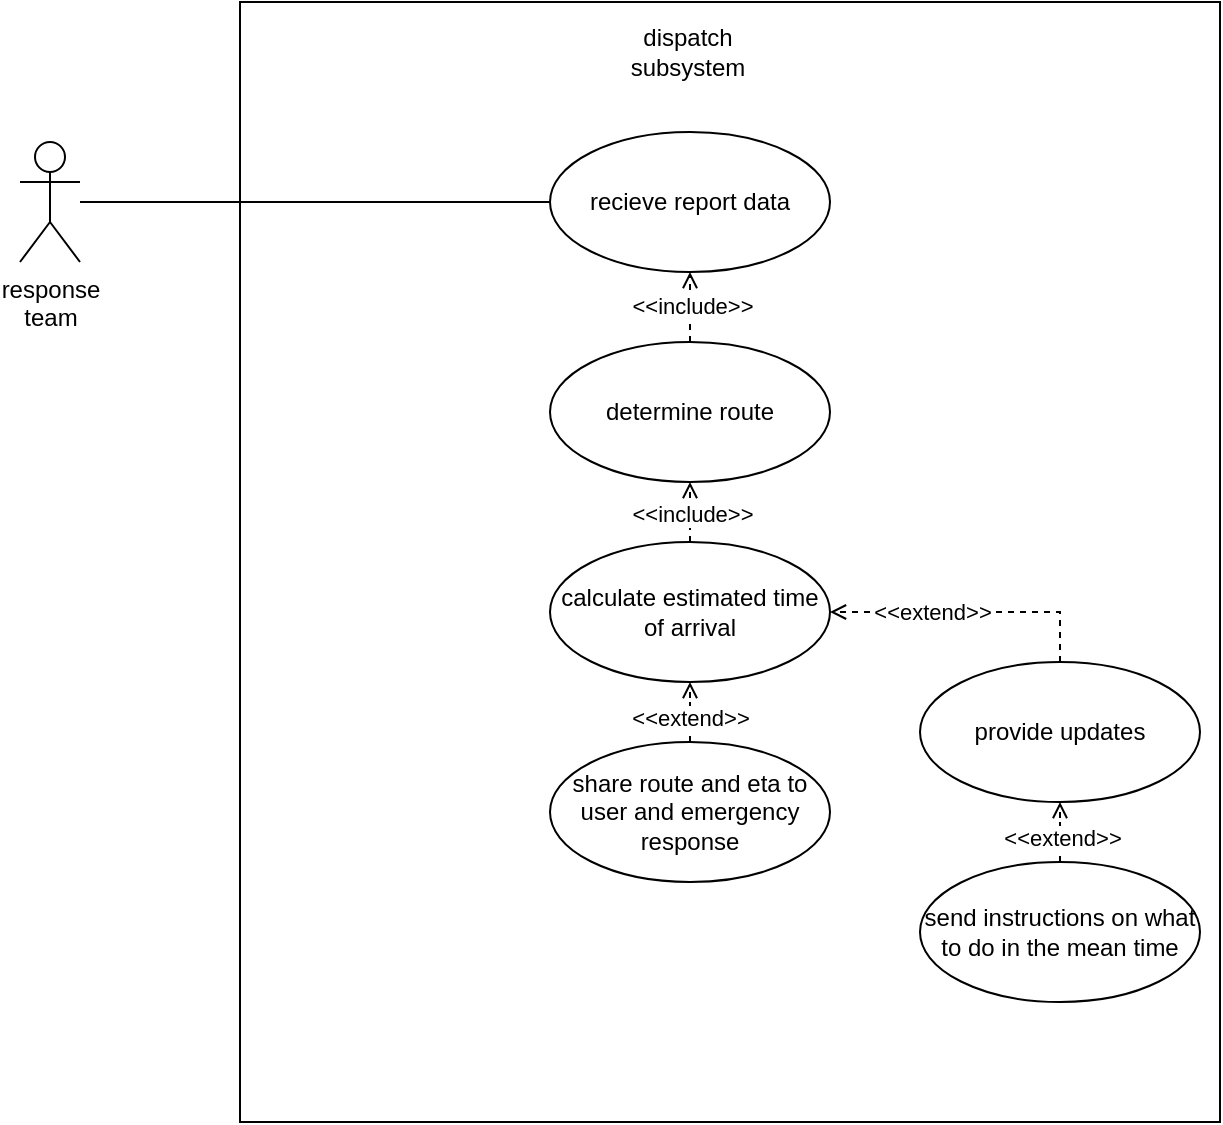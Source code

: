 <mxfile version="26.1.1">
  <diagram name="Page-1" id="GBmrLc-1x3tqJlqyjX2T">
    <mxGraphModel dx="1050" dy="558" grid="1" gridSize="10" guides="1" tooltips="1" connect="1" arrows="1" fold="1" page="1" pageScale="1" pageWidth="827" pageHeight="1169" math="0" shadow="0">
      <root>
        <mxCell id="0" />
        <mxCell id="1" parent="0" />
        <mxCell id="8ULpbYVx25zUqjwGH4Wz-1" value="" style="rounded=0;whiteSpace=wrap;html=1;" parent="1" vertex="1">
          <mxGeometry x="190" y="40" width="490" height="560" as="geometry" />
        </mxCell>
        <mxCell id="8ULpbYVx25zUqjwGH4Wz-2" value="&lt;div&gt;dispatch subsystem&lt;/div&gt;" style="text;html=1;align=center;verticalAlign=middle;whiteSpace=wrap;rounded=0;" parent="1" vertex="1">
          <mxGeometry x="384" y="50" width="60" height="30" as="geometry" />
        </mxCell>
        <mxCell id="8ULpbYVx25zUqjwGH4Wz-5" style="edgeStyle=orthogonalEdgeStyle;rounded=0;orthogonalLoop=1;jettySize=auto;html=1;entryX=0;entryY=0.5;entryDx=0;entryDy=0;endArrow=none;startFill=0;" parent="1" source="8ULpbYVx25zUqjwGH4Wz-3" target="8ULpbYVx25zUqjwGH4Wz-4" edge="1">
          <mxGeometry relative="1" as="geometry" />
        </mxCell>
        <mxCell id="8ULpbYVx25zUqjwGH4Wz-3" value="&lt;div&gt;response&lt;/div&gt;&lt;div&gt;team&lt;/div&gt;" style="shape=umlActor;verticalLabelPosition=bottom;verticalAlign=top;html=1;outlineConnect=0;" parent="1" vertex="1">
          <mxGeometry x="80" y="110" width="30" height="60" as="geometry" />
        </mxCell>
        <mxCell id="8ULpbYVx25zUqjwGH4Wz-4" value="recieve report data" style="ellipse;whiteSpace=wrap;html=1;" parent="1" vertex="1">
          <mxGeometry x="345" y="105" width="140" height="70" as="geometry" />
        </mxCell>
        <mxCell id="8ULpbYVx25zUqjwGH4Wz-7" value="" style="edgeStyle=orthogonalEdgeStyle;rounded=0;orthogonalLoop=1;jettySize=auto;html=1;endArrow=open;endFill=0;dashed=1;" parent="1" source="8ULpbYVx25zUqjwGH4Wz-6" target="8ULpbYVx25zUqjwGH4Wz-4" edge="1">
          <mxGeometry relative="1" as="geometry" />
        </mxCell>
        <mxCell id="8ULpbYVx25zUqjwGH4Wz-8" value="&amp;lt;&amp;lt;include&amp;gt;&amp;gt;" style="edgeLabel;html=1;align=center;verticalAlign=middle;resizable=0;points=[];" parent="8ULpbYVx25zUqjwGH4Wz-7" vertex="1" connectable="0">
          <mxGeometry x="0.244" y="-1" relative="1" as="geometry">
            <mxPoint as="offset" />
          </mxGeometry>
        </mxCell>
        <mxCell id="8ULpbYVx25zUqjwGH4Wz-6" value="determine route" style="ellipse;whiteSpace=wrap;html=1;" parent="1" vertex="1">
          <mxGeometry x="345" y="210" width="140" height="70" as="geometry" />
        </mxCell>
        <mxCell id="8ULpbYVx25zUqjwGH4Wz-10" value="" style="edgeStyle=orthogonalEdgeStyle;rounded=0;orthogonalLoop=1;jettySize=auto;html=1;endArrow=open;endFill=0;dashed=1;" parent="1" source="8ULpbYVx25zUqjwGH4Wz-9" target="8ULpbYVx25zUqjwGH4Wz-6" edge="1">
          <mxGeometry relative="1" as="geometry" />
        </mxCell>
        <mxCell id="8ULpbYVx25zUqjwGH4Wz-15" value="&amp;lt;&amp;lt;include&amp;gt;&amp;gt;" style="edgeLabel;html=1;align=center;verticalAlign=middle;resizable=0;points=[];" parent="8ULpbYVx25zUqjwGH4Wz-10" vertex="1" connectable="0">
          <mxGeometry x="0.36" y="-1" relative="1" as="geometry">
            <mxPoint as="offset" />
          </mxGeometry>
        </mxCell>
        <mxCell id="8ULpbYVx25zUqjwGH4Wz-9" value="calculate estimated time of arrival" style="ellipse;whiteSpace=wrap;html=1;" parent="1" vertex="1">
          <mxGeometry x="345" y="310" width="140" height="70" as="geometry" />
        </mxCell>
        <mxCell id="8ULpbYVx25zUqjwGH4Wz-12" value="" style="edgeStyle=orthogonalEdgeStyle;rounded=0;orthogonalLoop=1;jettySize=auto;html=1;endArrow=open;endFill=0;dashed=1;" parent="1" source="8ULpbYVx25zUqjwGH4Wz-11" target="8ULpbYVx25zUqjwGH4Wz-9" edge="1">
          <mxGeometry relative="1" as="geometry" />
        </mxCell>
        <mxCell id="8ULpbYVx25zUqjwGH4Wz-16" value="&amp;lt;&amp;lt;extend&amp;gt;&amp;gt;" style="edgeLabel;html=1;align=center;verticalAlign=middle;resizable=0;points=[];" parent="8ULpbYVx25zUqjwGH4Wz-12" vertex="1" connectable="0">
          <mxGeometry x="0.28" relative="1" as="geometry">
            <mxPoint as="offset" />
          </mxGeometry>
        </mxCell>
        <mxCell id="8ULpbYVx25zUqjwGH4Wz-11" value="share route and eta to user and emergency response" style="ellipse;whiteSpace=wrap;html=1;" parent="1" vertex="1">
          <mxGeometry x="345" y="410" width="140" height="70" as="geometry" />
        </mxCell>
        <mxCell id="-sXJFcPDvY-b5h992X2T-3" value="" style="edgeStyle=orthogonalEdgeStyle;rounded=0;orthogonalLoop=1;jettySize=auto;html=1;endArrow=open;endFill=0;dashed=1;entryX=1;entryY=0.5;entryDx=0;entryDy=0;exitX=0.5;exitY=0;exitDx=0;exitDy=0;" parent="1" source="-sXJFcPDvY-b5h992X2T-2" target="8ULpbYVx25zUqjwGH4Wz-9" edge="1">
          <mxGeometry relative="1" as="geometry" />
        </mxCell>
        <mxCell id="-sXJFcPDvY-b5h992X2T-4" value="&amp;lt;&amp;lt;extend&amp;gt;&amp;gt;" style="edgeLabel;html=1;align=center;verticalAlign=middle;resizable=0;points=[];" parent="-sXJFcPDvY-b5h992X2T-3" vertex="1" connectable="0">
          <mxGeometry x="0.28" relative="1" as="geometry">
            <mxPoint as="offset" />
          </mxGeometry>
        </mxCell>
        <mxCell id="-sXJFcPDvY-b5h992X2T-2" value="provide updates" style="ellipse;whiteSpace=wrap;html=1;" parent="1" vertex="1">
          <mxGeometry x="530" y="370" width="140" height="70" as="geometry" />
        </mxCell>
        <mxCell id="yJ-J_MpQyeMeodiQjKI5-2" value="" style="edgeStyle=orthogonalEdgeStyle;rounded=0;orthogonalLoop=1;jettySize=auto;html=1;endArrow=open;endFill=0;dashed=1;" edge="1" parent="1" source="yJ-J_MpQyeMeodiQjKI5-1" target="-sXJFcPDvY-b5h992X2T-2">
          <mxGeometry relative="1" as="geometry" />
        </mxCell>
        <mxCell id="yJ-J_MpQyeMeodiQjKI5-3" value="&amp;lt;&amp;lt;extend&amp;gt;&amp;gt;" style="edgeLabel;html=1;align=center;verticalAlign=middle;resizable=0;points=[];" vertex="1" connectable="0" parent="yJ-J_MpQyeMeodiQjKI5-2">
          <mxGeometry x="0.28" y="-1" relative="1" as="geometry">
            <mxPoint as="offset" />
          </mxGeometry>
        </mxCell>
        <mxCell id="yJ-J_MpQyeMeodiQjKI5-1" value="send instructions on what to do in the mean time" style="ellipse;whiteSpace=wrap;html=1;" vertex="1" parent="1">
          <mxGeometry x="530" y="470" width="140" height="70" as="geometry" />
        </mxCell>
      </root>
    </mxGraphModel>
  </diagram>
</mxfile>
